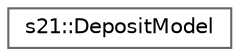 digraph "Graphical Class Hierarchy"
{
 // LATEX_PDF_SIZE
  bgcolor="transparent";
  edge [fontname=Helvetica,fontsize=10,labelfontname=Helvetica,labelfontsize=10];
  node [fontname=Helvetica,fontsize=10,shape=box,height=0.2,width=0.4];
  rankdir="LR";
  Node0 [id="Node000000",label="s21::DepositModel",height=0.2,width=0.4,color="grey40", fillcolor="white", style="filled",URL="$d8/dd0/classs21_1_1DepositModel.html",tooltip=" "];
}
